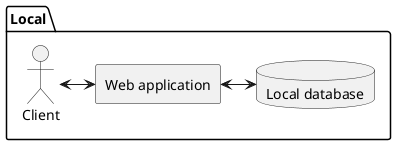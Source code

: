 ﻿@startuml

package "Local" {
    rectangle "Web application" as WebApplication
    database "Local database" as LocalDB
}


package "Local" {
    actor "Client" as Client
}

Client <-> WebApplication
WebApplication <-> LocalDB

@enduml 